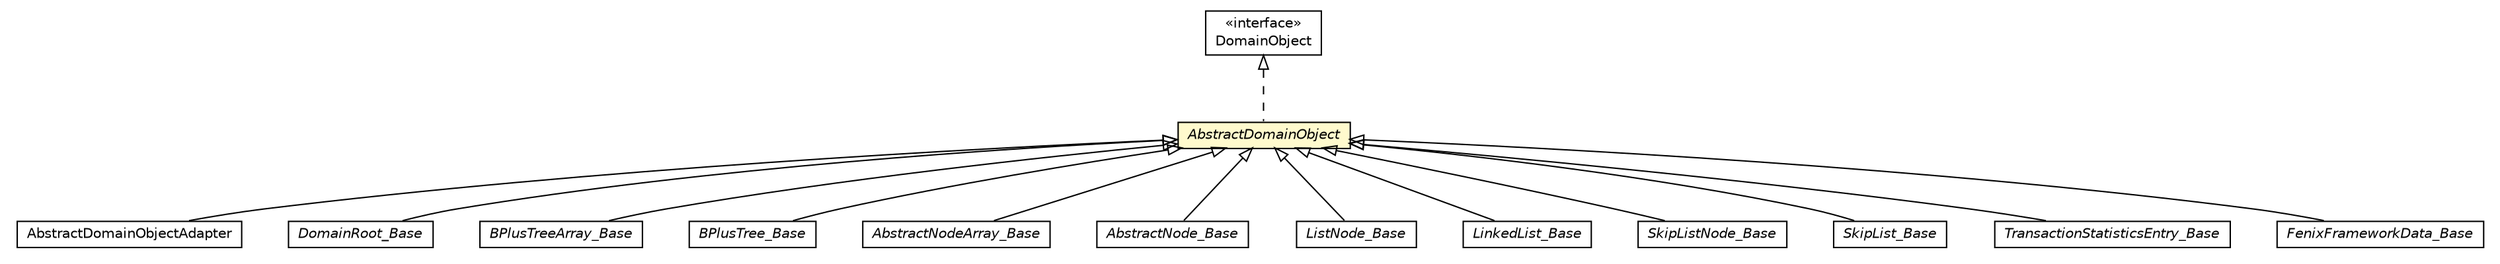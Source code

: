 #!/usr/local/bin/dot
#
# Class diagram 
# Generated by UMLGraph version 5.1 (http://www.umlgraph.org/)
#

digraph G {
	edge [fontname="Helvetica",fontsize=10,labelfontname="Helvetica",labelfontsize=10];
	node [fontname="Helvetica",fontsize=10,shape=plaintext];
	nodesep=0.25;
	ranksep=0.5;
	// pt.ist.fenixframework.core.AbstractDomainObjectAdapter
	c6943 [label=<<table title="pt.ist.fenixframework.core.AbstractDomainObjectAdapter" border="0" cellborder="1" cellspacing="0" cellpadding="2" port="p" href="./AbstractDomainObjectAdapter.html">
		<tr><td><table border="0" cellspacing="0" cellpadding="1">
<tr><td align="center" balign="center"> AbstractDomainObjectAdapter </td></tr>
		</table></td></tr>
		</table>>, fontname="Helvetica", fontcolor="black", fontsize=10.0];
	// pt.ist.fenixframework.core.AbstractDomainObject
	c6950 [label=<<table title="pt.ist.fenixframework.core.AbstractDomainObject" border="0" cellborder="1" cellspacing="0" cellpadding="2" port="p" bgcolor="lemonChiffon" href="./AbstractDomainObject.html">
		<tr><td><table border="0" cellspacing="0" cellpadding="1">
<tr><td align="center" balign="center"><font face="Helvetica-Oblique"> AbstractDomainObject </font></td></tr>
		</table></td></tr>
		</table>>, fontname="Helvetica", fontcolor="black", fontsize=10.0];
	// pt.ist.fenixframework.DomainRoot_Base
	c6973 [label=<<table title="pt.ist.fenixframework.DomainRoot_Base" border="0" cellborder="1" cellspacing="0" cellpadding="2" port="p" href="../DomainRoot_Base.html">
		<tr><td><table border="0" cellspacing="0" cellpadding="1">
<tr><td align="center" balign="center"><font face="Helvetica-Oblique"> DomainRoot_Base </font></td></tr>
		</table></td></tr>
		</table>>, fontname="Helvetica", fontcolor="black", fontsize=10.0];
	// pt.ist.fenixframework.DomainObject
	c6980 [label=<<table title="pt.ist.fenixframework.DomainObject" border="0" cellborder="1" cellspacing="0" cellpadding="2" port="p" href="../DomainObject.html">
		<tr><td><table border="0" cellspacing="0" cellpadding="1">
<tr><td align="center" balign="center"> &#171;interface&#187; </td></tr>
<tr><td align="center" balign="center"> DomainObject </td></tr>
		</table></td></tr>
		</table>>, fontname="Helvetica", fontcolor="black", fontsize=10.0];
	// pt.ist.fenixframework.adt.bplustree.BPlusTreeArray_Base
	c7055 [label=<<table title="pt.ist.fenixframework.adt.bplustree.BPlusTreeArray_Base" border="0" cellborder="1" cellspacing="0" cellpadding="2" port="p" href="../adt/bplustree/BPlusTreeArray_Base.html">
		<tr><td><table border="0" cellspacing="0" cellpadding="1">
<tr><td align="center" balign="center"><font face="Helvetica-Oblique"> BPlusTreeArray_Base </font></td></tr>
		</table></td></tr>
		</table>>, fontname="Helvetica", fontcolor="black", fontsize=10.0];
	// pt.ist.fenixframework.adt.bplustree.BPlusTree_Base
	c7057 [label=<<table title="pt.ist.fenixframework.adt.bplustree.BPlusTree_Base" border="0" cellborder="1" cellspacing="0" cellpadding="2" port="p" href="../adt/bplustree/BPlusTree_Base.html">
		<tr><td><table border="0" cellspacing="0" cellpadding="1">
<tr><td align="center" balign="center"><font face="Helvetica-Oblique"> BPlusTree_Base </font></td></tr>
		</table></td></tr>
		</table>>, fontname="Helvetica", fontcolor="black", fontsize=10.0];
	// pt.ist.fenixframework.adt.bplustree.AbstractNodeArray_Base
	c7059 [label=<<table title="pt.ist.fenixframework.adt.bplustree.AbstractNodeArray_Base" border="0" cellborder="1" cellspacing="0" cellpadding="2" port="p" href="../adt/bplustree/AbstractNodeArray_Base.html">
		<tr><td><table border="0" cellspacing="0" cellpadding="1">
<tr><td align="center" balign="center"><font face="Helvetica-Oblique"> AbstractNodeArray_Base </font></td></tr>
		</table></td></tr>
		</table>>, fontname="Helvetica", fontcolor="black", fontsize=10.0];
	// pt.ist.fenixframework.adt.bplustree.AbstractNode_Base
	c7061 [label=<<table title="pt.ist.fenixframework.adt.bplustree.AbstractNode_Base" border="0" cellborder="1" cellspacing="0" cellpadding="2" port="p" href="../adt/bplustree/AbstractNode_Base.html">
		<tr><td><table border="0" cellspacing="0" cellpadding="1">
<tr><td align="center" balign="center"><font face="Helvetica-Oblique"> AbstractNode_Base </font></td></tr>
		</table></td></tr>
		</table>>, fontname="Helvetica", fontcolor="black", fontsize=10.0];
	// pt.ist.fenixframework.adt.linkedlist.ListNode_Base
	c7063 [label=<<table title="pt.ist.fenixframework.adt.linkedlist.ListNode_Base" border="0" cellborder="1" cellspacing="0" cellpadding="2" port="p" href="../adt/linkedlist/ListNode_Base.html">
		<tr><td><table border="0" cellspacing="0" cellpadding="1">
<tr><td align="center" balign="center"><font face="Helvetica-Oblique"> ListNode_Base </font></td></tr>
		</table></td></tr>
		</table>>, fontname="Helvetica", fontcolor="black", fontsize=10.0];
	// pt.ist.fenixframework.adt.linkedlist.LinkedList_Base
	c7065 [label=<<table title="pt.ist.fenixframework.adt.linkedlist.LinkedList_Base" border="0" cellborder="1" cellspacing="0" cellpadding="2" port="p" href="../adt/linkedlist/LinkedList_Base.html">
		<tr><td><table border="0" cellspacing="0" cellpadding="1">
<tr><td align="center" balign="center"><font face="Helvetica-Oblique"> LinkedList_Base </font></td></tr>
		</table></td></tr>
		</table>>, fontname="Helvetica", fontcolor="black", fontsize=10.0];
	// pt.ist.fenixframework.adt.skiplist.SkipListNode_Base
	c7069 [label=<<table title="pt.ist.fenixframework.adt.skiplist.SkipListNode_Base" border="0" cellborder="1" cellspacing="0" cellpadding="2" port="p" href="../adt/skiplist/SkipListNode_Base.html">
		<tr><td><table border="0" cellspacing="0" cellpadding="1">
<tr><td align="center" balign="center"><font face="Helvetica-Oblique"> SkipListNode_Base </font></td></tr>
		</table></td></tr>
		</table>>, fontname="Helvetica", fontcolor="black", fontsize=10.0];
	// pt.ist.fenixframework.adt.skiplist.SkipList_Base
	c7071 [label=<<table title="pt.ist.fenixframework.adt.skiplist.SkipList_Base" border="0" cellborder="1" cellspacing="0" cellpadding="2" port="p" href="../adt/skiplist/SkipList_Base.html">
		<tr><td><table border="0" cellspacing="0" cellpadding="1">
<tr><td align="center" balign="center"><font face="Helvetica-Oblique"> SkipList_Base </font></td></tr>
		</table></td></tr>
		</table>>, fontname="Helvetica", fontcolor="black", fontsize=10.0];
	// pt.ist.fenixframework.backend.jvstm.pstm.TransactionStatisticsEntry_Base
	c7109 [label=<<table title="pt.ist.fenixframework.backend.jvstm.pstm.TransactionStatisticsEntry_Base" border="0" cellborder="1" cellspacing="0" cellpadding="2" port="p" href="../backend/jvstm/pstm/TransactionStatisticsEntry_Base.html">
		<tr><td><table border="0" cellspacing="0" cellpadding="1">
<tr><td align="center" balign="center"><font face="Helvetica-Oblique"> TransactionStatisticsEntry_Base </font></td></tr>
		</table></td></tr>
		</table>>, fontname="Helvetica", fontcolor="black", fontsize=10.0];
	// pt.ist.fenixframework.backend.jvstm.pstm.FenixFrameworkData_Base
	c7110 [label=<<table title="pt.ist.fenixframework.backend.jvstm.pstm.FenixFrameworkData_Base" border="0" cellborder="1" cellspacing="0" cellpadding="2" port="p" href="../backend/jvstm/pstm/FenixFrameworkData_Base.html">
		<tr><td><table border="0" cellspacing="0" cellpadding="1">
<tr><td align="center" balign="center"><font face="Helvetica-Oblique"> FenixFrameworkData_Base </font></td></tr>
		</table></td></tr>
		</table>>, fontname="Helvetica", fontcolor="black", fontsize=10.0];
	//pt.ist.fenixframework.core.AbstractDomainObjectAdapter extends pt.ist.fenixframework.core.AbstractDomainObject
	c6950:p -> c6943:p [dir=back,arrowtail=empty];
	//pt.ist.fenixframework.core.AbstractDomainObject implements pt.ist.fenixframework.DomainObject
	c6980:p -> c6950:p [dir=back,arrowtail=empty,style=dashed];
	//pt.ist.fenixframework.DomainRoot_Base extends pt.ist.fenixframework.core.AbstractDomainObject
	c6950:p -> c6973:p [dir=back,arrowtail=empty];
	//pt.ist.fenixframework.adt.bplustree.BPlusTreeArray_Base extends pt.ist.fenixframework.core.AbstractDomainObject
	c6950:p -> c7055:p [dir=back,arrowtail=empty];
	//pt.ist.fenixframework.adt.bplustree.BPlusTree_Base extends pt.ist.fenixframework.core.AbstractDomainObject
	c6950:p -> c7057:p [dir=back,arrowtail=empty];
	//pt.ist.fenixframework.adt.bplustree.AbstractNodeArray_Base extends pt.ist.fenixframework.core.AbstractDomainObject
	c6950:p -> c7059:p [dir=back,arrowtail=empty];
	//pt.ist.fenixframework.adt.bplustree.AbstractNode_Base extends pt.ist.fenixframework.core.AbstractDomainObject
	c6950:p -> c7061:p [dir=back,arrowtail=empty];
	//pt.ist.fenixframework.adt.linkedlist.ListNode_Base extends pt.ist.fenixframework.core.AbstractDomainObject
	c6950:p -> c7063:p [dir=back,arrowtail=empty];
	//pt.ist.fenixframework.adt.linkedlist.LinkedList_Base extends pt.ist.fenixframework.core.AbstractDomainObject
	c6950:p -> c7065:p [dir=back,arrowtail=empty];
	//pt.ist.fenixframework.adt.skiplist.SkipListNode_Base extends pt.ist.fenixframework.core.AbstractDomainObject
	c6950:p -> c7069:p [dir=back,arrowtail=empty];
	//pt.ist.fenixframework.adt.skiplist.SkipList_Base extends pt.ist.fenixframework.core.AbstractDomainObject
	c6950:p -> c7071:p [dir=back,arrowtail=empty];
	//pt.ist.fenixframework.backend.jvstm.pstm.TransactionStatisticsEntry_Base extends pt.ist.fenixframework.core.AbstractDomainObject
	c6950:p -> c7109:p [dir=back,arrowtail=empty];
	//pt.ist.fenixframework.backend.jvstm.pstm.FenixFrameworkData_Base extends pt.ist.fenixframework.core.AbstractDomainObject
	c6950:p -> c7110:p [dir=back,arrowtail=empty];
}

